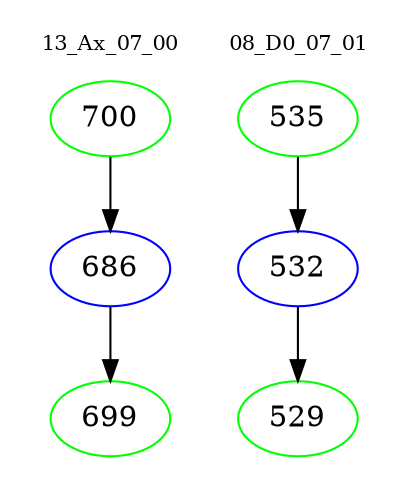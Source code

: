 digraph{
subgraph cluster_0 {
color = white
label = "13_Ax_07_00";
fontsize=10;
T0_700 [label="700", color="green"]
T0_700 -> T0_686 [color="black"]
T0_686 [label="686", color="blue"]
T0_686 -> T0_699 [color="black"]
T0_699 [label="699", color="green"]
}
subgraph cluster_1 {
color = white
label = "08_D0_07_01";
fontsize=10;
T1_535 [label="535", color="green"]
T1_535 -> T1_532 [color="black"]
T1_532 [label="532", color="blue"]
T1_532 -> T1_529 [color="black"]
T1_529 [label="529", color="green"]
}
}
